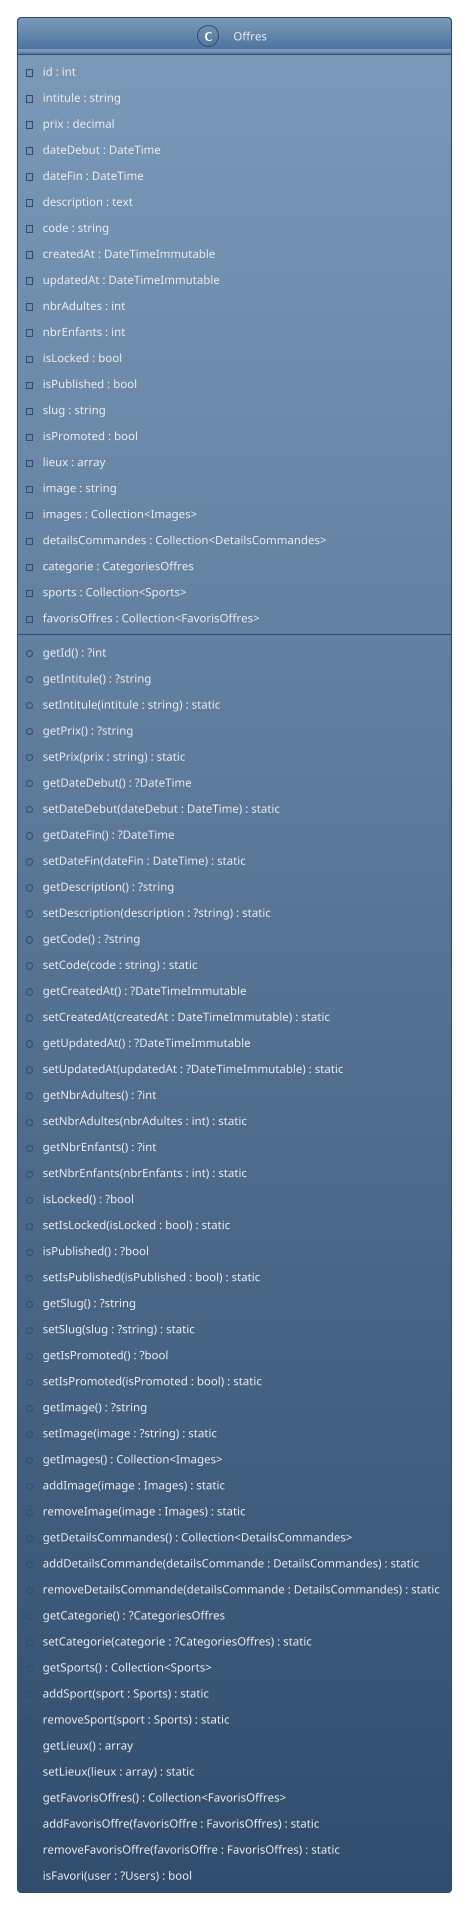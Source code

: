@startuml 
!theme spacelab
class Offres {
  - id : int
  - intitule : string
  - prix : decimal
  - dateDebut : DateTime
  - dateFin : DateTime
  - description : text
  - code : string
  - createdAt : DateTimeImmutable
  - updatedAt : DateTimeImmutable
  - nbrAdultes : int
  - nbrEnfants : int
  - isLocked : bool
  - isPublished : bool
  - slug : string
  - isPromoted : bool
  - lieux : array
  - image : string
  - images : Collection<Images>
  - detailsCommandes : Collection<DetailsCommandes>
  - categorie : CategoriesOffres
  - sports : Collection<Sports>
  - favorisOffres : Collection<FavorisOffres>
  + getId() : ?int
  + getIntitule() : ?string
  + setIntitule(intitule : string) : static
  + getPrix() : ?string
  + setPrix(prix : string) : static
  + getDateDebut() : ?DateTime
  + setDateDebut(dateDebut : DateTime) : static
  + getDateFin() : ?DateTime
  + setDateFin(dateFin : DateTime) : static
  + getDescription() : ?string
  + setDescription(description : ?string) : static
  + getCode() : ?string
  + setCode(code : string) : static
  + getCreatedAt() : ?DateTimeImmutable
  + setCreatedAt(createdAt : DateTimeImmutable) : static
  + getUpdatedAt() : ?DateTimeImmutable
  + setUpdatedAt(updatedAt : ?DateTimeImmutable) : static
  + getNbrAdultes() : ?int
  + setNbrAdultes(nbrAdultes : int) : static
  + getNbrEnfants() : ?int
  + setNbrEnfants(nbrEnfants : int) : static
  + isLocked() : ?bool
  + setIsLocked(isLocked : bool) : static
  + isPublished() : ?bool
  + setIsPublished(isPublished : bool) : static
  + getSlug() : ?string
  + setSlug(slug : ?string) : static
  + getIsPromoted() : ?bool
  + setIsPromoted(isPromoted : bool) : static
  + getImage() : ?string
  + setImage(image : ?string) : static
  + getImages() : Collection<Images>
  + addImage(image : Images) : static
  + removeImage(image : Images) : static
  + getDetailsCommandes() : Collection<DetailsCommandes>
  + addDetailsCommande(detailsCommande : DetailsCommandes) : static
  + removeDetailsCommande(detailsCommande : DetailsCommandes) : static
  + getCategorie() : ?CategoriesOffres
  + setCategorie(categorie : ?CategoriesOffres) : static
  + getSports() : Collection<Sports>
  + addSport(sport : Sports) : static
  + removeSport(sport : Sports) : static
  + getLieux() : array
  + setLieux(lieux : array) : static
  + getFavorisOffres() : Collection<FavorisOffres>
  + addFavorisOffre(favorisOffre : FavorisOffres) : static
  + removeFavorisOffre(favorisOffre : FavorisOffres) : static
  + isFavori(user : ?Users) : bool
}
@enduml
